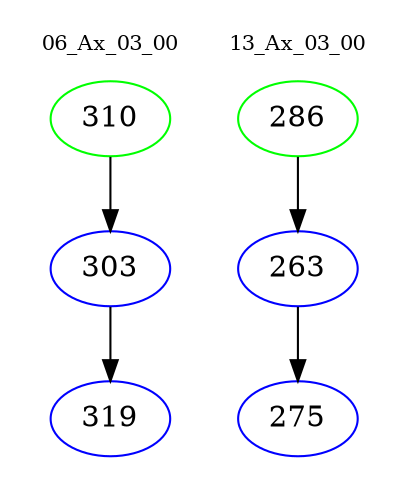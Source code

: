 digraph{
subgraph cluster_0 {
color = white
label = "06_Ax_03_00";
fontsize=10;
T0_310 [label="310", color="green"]
T0_310 -> T0_303 [color="black"]
T0_303 [label="303", color="blue"]
T0_303 -> T0_319 [color="black"]
T0_319 [label="319", color="blue"]
}
subgraph cluster_1 {
color = white
label = "13_Ax_03_00";
fontsize=10;
T1_286 [label="286", color="green"]
T1_286 -> T1_263 [color="black"]
T1_263 [label="263", color="blue"]
T1_263 -> T1_275 [color="black"]
T1_275 [label="275", color="blue"]
}
}
